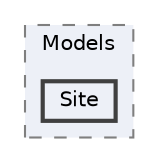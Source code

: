 digraph "app/Models/Site"
{
 // LATEX_PDF_SIZE
  bgcolor="transparent";
  edge [fontname=Helvetica,fontsize=10,labelfontname=Helvetica,labelfontsize=10];
  node [fontname=Helvetica,fontsize=10,shape=box,height=0.2,width=0.4];
  compound=true
  subgraph clusterdir_fc6199fba97859a095e1d9a5aa5fae23 {
    graph [ bgcolor="#edf0f7", pencolor="grey50", label="Models", fontname=Helvetica,fontsize=10 style="filled,dashed", URL="dir_fc6199fba97859a095e1d9a5aa5fae23.html",tooltip=""]
  dir_a66370e17d33214905a80f8d96253c8e [label="Site", fillcolor="#edf0f7", color="grey25", style="filled,bold", URL="dir_a66370e17d33214905a80f8d96253c8e.html",tooltip=""];
  }
}

